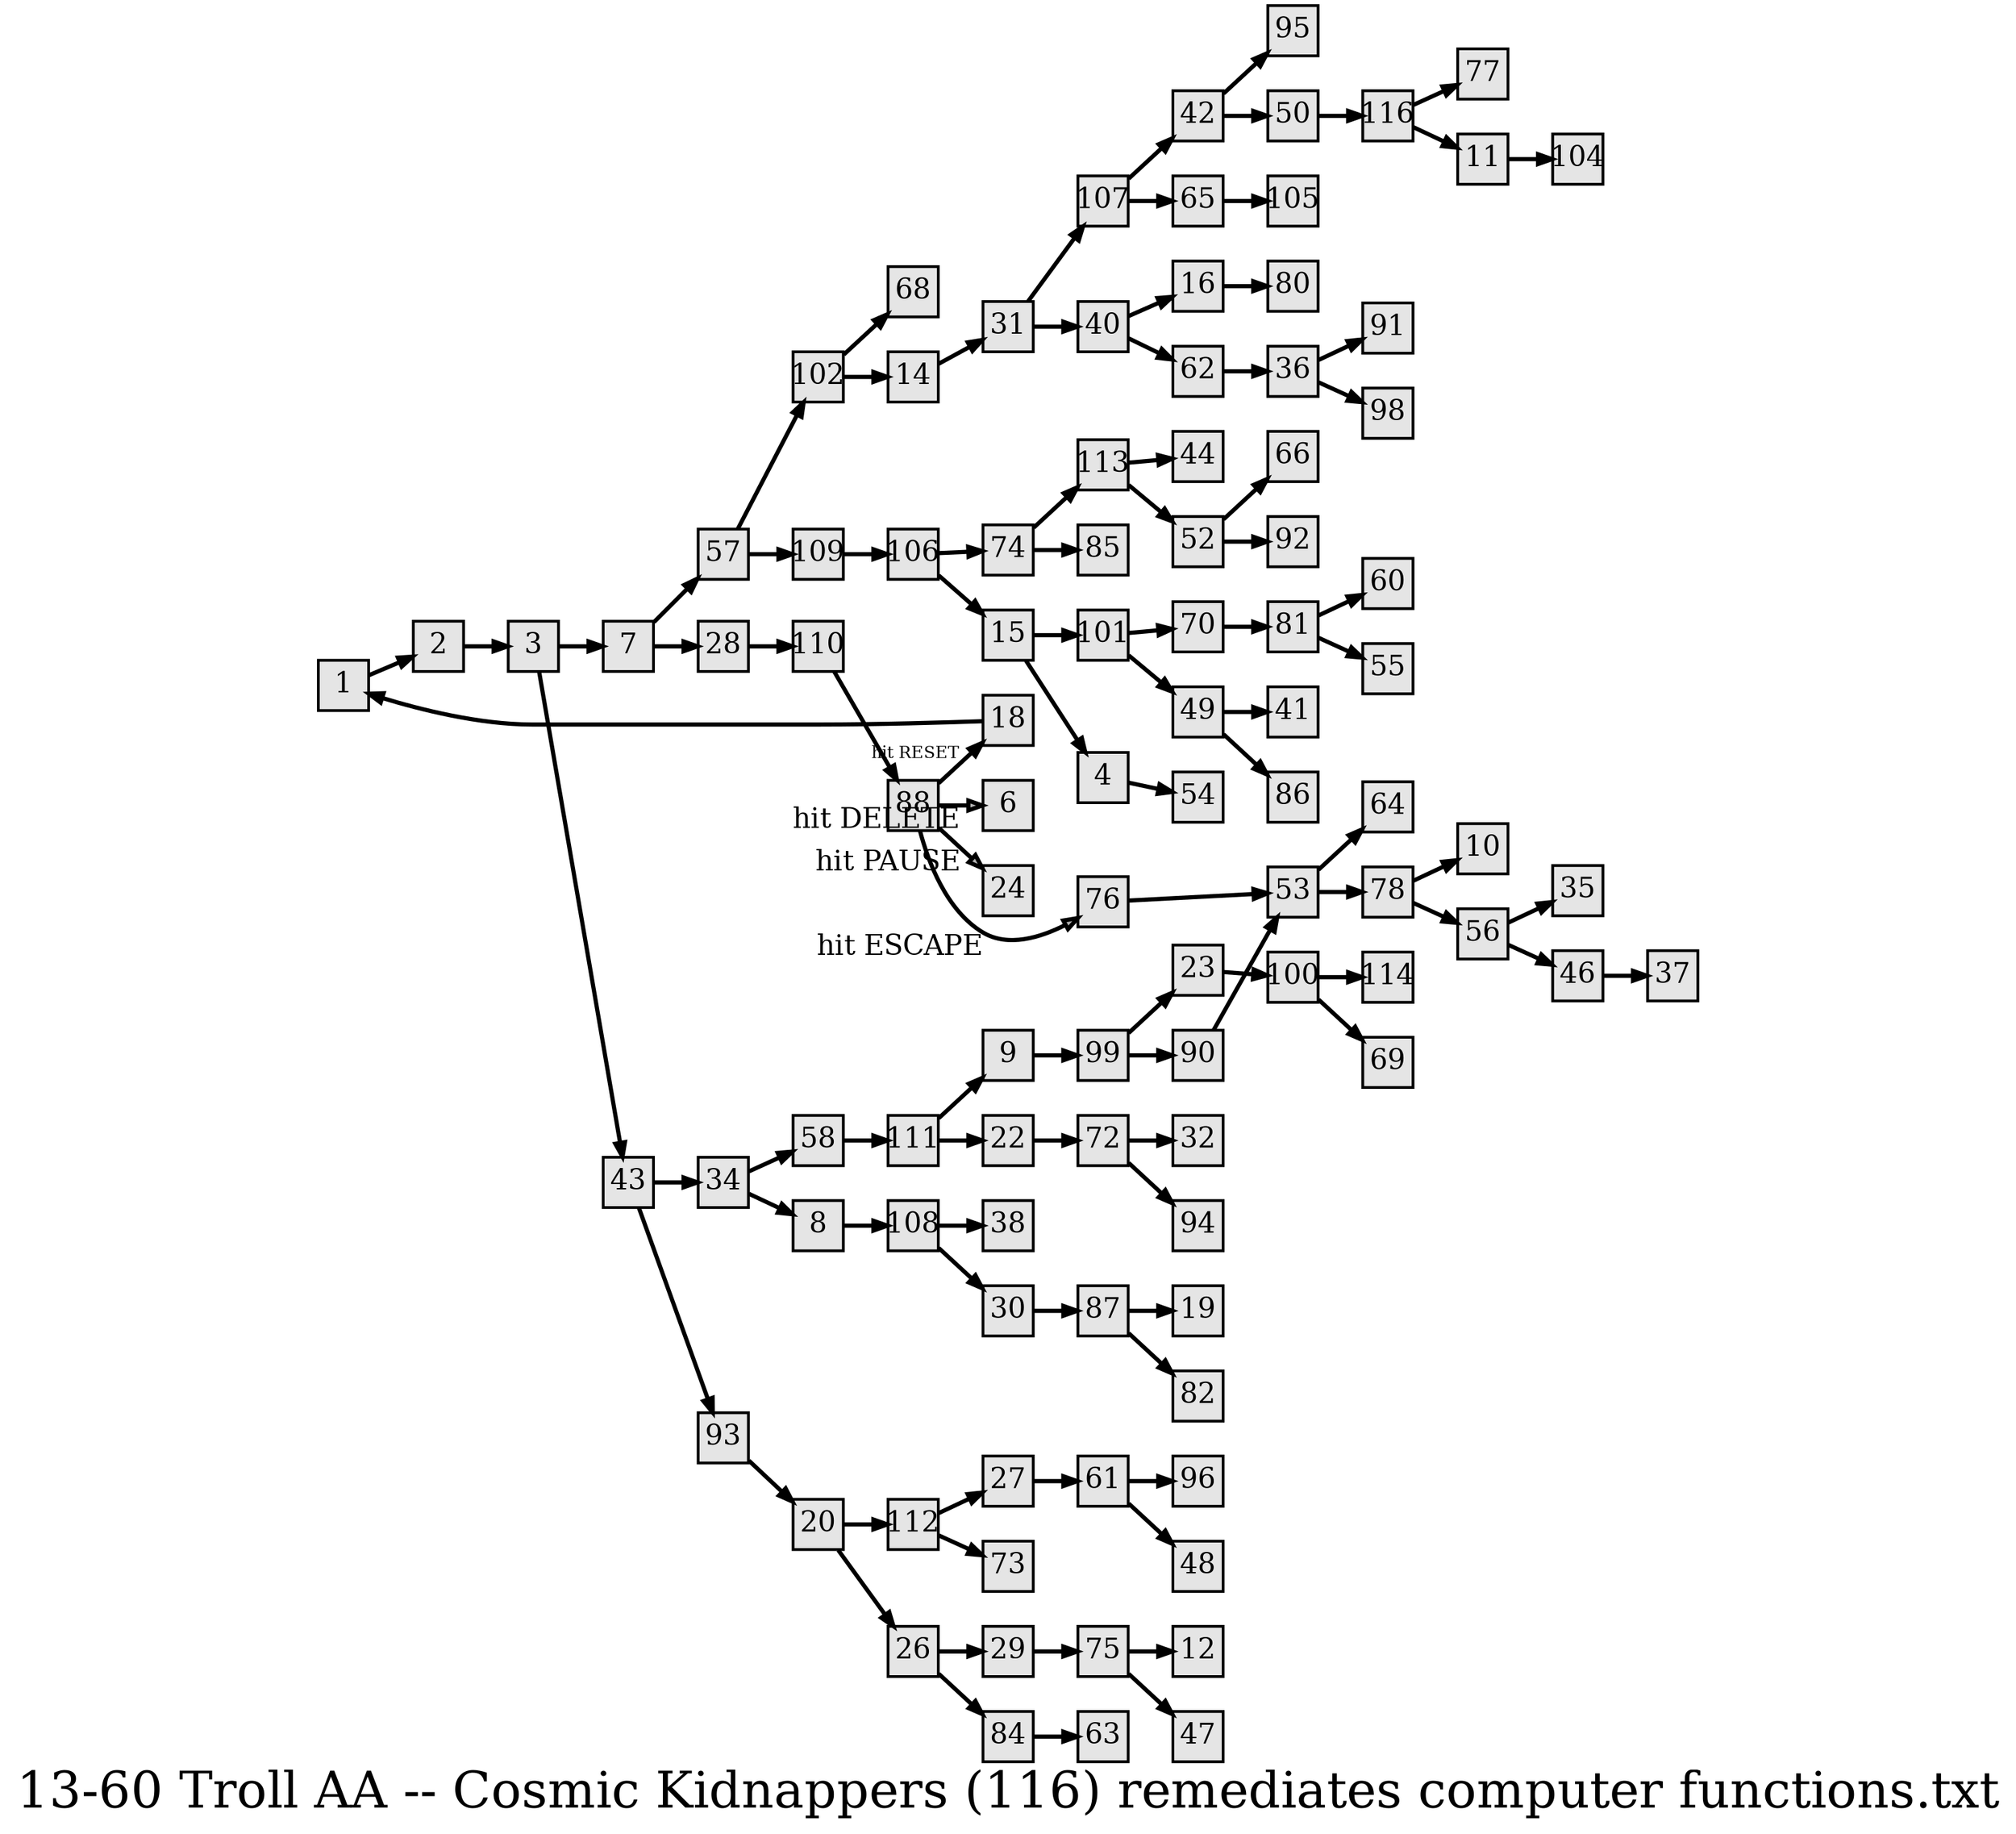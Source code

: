 digraph g{
  graph [ label="13-60 Troll AA -- Cosmic Kidnappers (116) remediates computer functions.txt" rankdir=LR, ordering=out, fontsize=36, nodesep="0.35", ranksep="0.45"];
  node  [shape=rect, penwidth=2, fontsize=20, style=filled, fillcolor=grey90, margin="0,0", labelfloat=true, regular=true, fixedsize=true];
  edge  [labelfloat=true, penwidth=3, fontsize=12];

  1 -> 2;
  2 -> 3;
  3 -> 7;
  3 -> 43;
  4 -> 54;
  7 -> 57;
  7 -> 28;
  8 -> 108;
  9 -> 99;
  11 -> 104;
  14 -> 31;
  15 -> 101;
  15 -> 4;
  16 -> 80;
  18 -> 1;
  20 -> 112;
  20 -> 26;
  22 -> 72;
  23 -> 100;
  26 -> 29;
  26 -> 84;
  27 -> 61;
  28 -> 110;
  29 -> 75;
  30 -> 87;
  31 -> 107;
  31 -> 40;
  34 -> 58;
  34 -> 8;
  36 -> 91;
  36 -> 98;
  40 -> 16;
  40 -> 62;
  42 -> 95;
  42 -> 50;
  43 -> 34;
  43 -> 93;
  46 -> 37;
  49 -> 41;
  49 -> 86;
  50 -> 116;
  52 -> 66;
  52 -> 92;
  53 -> 64;
  53 -> 78;
  56 -> 35;
  56 -> 46;
  57 -> 102;
  57 -> 109;
  58 -> 111;
  61 -> 96;
  61 -> 48;
  62 -> 36;
  
  70 -> 81;
  72 -> 32;
  72 -> 94;
  74 -> 113;
  74 -> 85;
  75 -> 12;
  75 -> 47;
  76 -> 53;
  78 -> 10;
  78 -> 56;
  81 -> 60;
  81 -> 55;
  84 -> 63;
  65 -> 105;
  87 -> 19;
  87 -> 82;
  88 -> 18	[ xlabel="hit RESET" ];
  88 -> 6	[ xlabel="hit DELETE", shape=Msquare, fontsize=20, fillcolor=grey70 ];
  88 -> 24	[ xlabel="hit PAUSE", shape=Msquare, fontsize=20, fillcolor=grey70 ];
  88 -> 76	[ xlabel="hit ESCAPE", shape=Msquare, fontsize=20, fillcolor=grey70 ];
  90 -> 53;
  93 -> 20;
  99 -> 23;
  99 -> 90;
  100 -> 114;
  100 -> 69;
  101 -> 70;
  101 -> 49;
  102 -> 68;
  102 -> 14;
  106 -> 74;
  106 -> 15;
  107 -> 42;
  107 -> 65;
  108 -> 38;
  108 -> 30;
  109 -> 106;
  110 -> 88;
  111 -> 9;
  111 -> 22;
  112 -> 27;
  112 -> 73;
  113 -> 44;
  113 -> 52;
  116 -> 77;
  116 -> 11;
}

